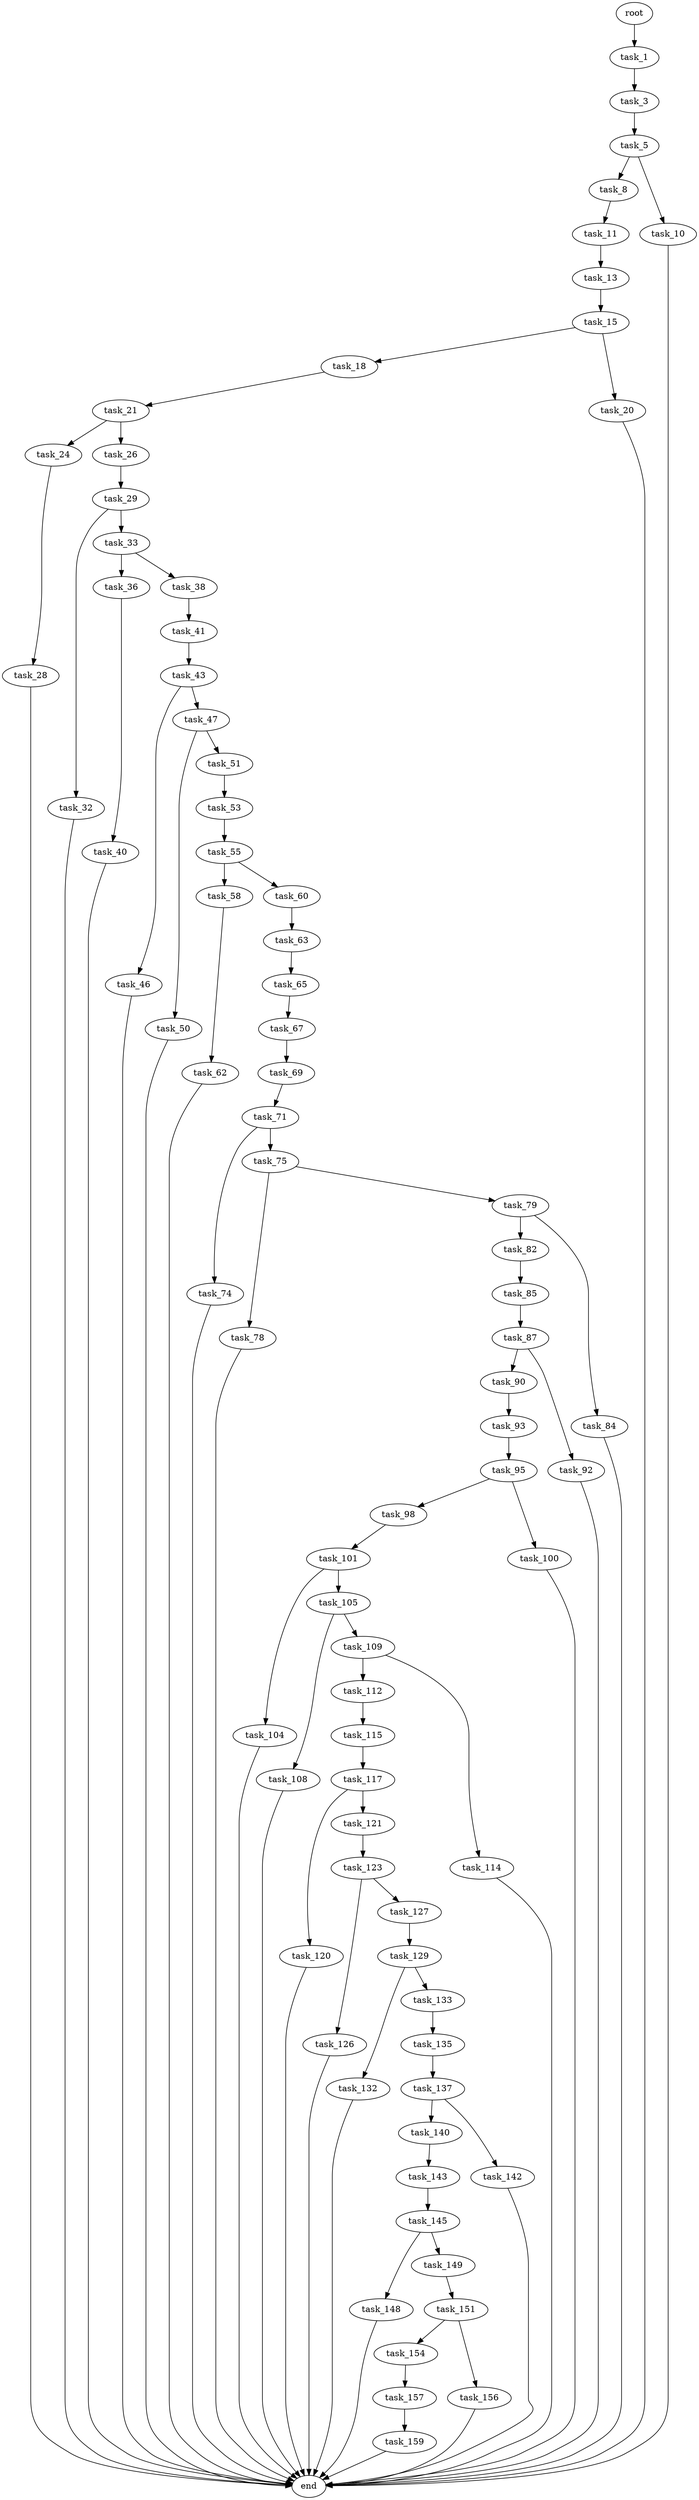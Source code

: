 digraph G {
  root [size="0.000000"];
  task_1 [size="4701014835.000000"];
  task_3 [size="525327819450.000000"];
  task_5 [size="8589934592.000000"];
  task_8 [size="804000286.000000"];
  task_10 [size="3138467482.000000"];
  task_11 [size="9346251870.000000"];
  end [size="0.000000"];
  task_13 [size="16981452795.000000"];
  task_15 [size="790049022048.000000"];
  task_18 [size="68719476736.000000"];
  task_20 [size="782757789696.000000"];
  task_21 [size="9653119809.000000"];
  task_24 [size="162215121900.000000"];
  task_26 [size="28991029248.000000"];
  task_28 [size="11405013022.000000"];
  task_29 [size="467878903981.000000"];
  task_32 [size="368293445632.000000"];
  task_33 [size="28991029248.000000"];
  task_36 [size="30469966128.000000"];
  task_38 [size="168507970620.000000"];
  task_40 [size="35111721774.000000"];
  task_41 [size="230613501311.000000"];
  task_43 [size="134217728000.000000"];
  task_46 [size="917464988430.000000"];
  task_47 [size="443263605103.000000"];
  task_50 [size="19118867539.000000"];
  task_51 [size="8589934592.000000"];
  task_53 [size="328335988036.000000"];
  task_55 [size="68719476736.000000"];
  task_58 [size="782757789696.000000"];
  task_60 [size="257604027058.000000"];
  task_62 [size="657654466664.000000"];
  task_63 [size="780909825072.000000"];
  task_65 [size="236071147990.000000"];
  task_67 [size="437225756996.000000"];
  task_69 [size="8589934592.000000"];
  task_71 [size="1073741824000.000000"];
  task_74 [size="1214520777.000000"];
  task_75 [size="231928233984.000000"];
  task_78 [size="28991029248.000000"];
  task_79 [size="782757789696.000000"];
  task_82 [size="782757789696.000000"];
  task_84 [size="319698589361.000000"];
  task_85 [size="68719476736.000000"];
  task_87 [size="1133902133302.000000"];
  task_90 [size="248611147064.000000"];
  task_92 [size="15996400825.000000"];
  task_93 [size="132636217752.000000"];
  task_95 [size="8589934592.000000"];
  task_98 [size="382892933072.000000"];
  task_100 [size="17353109082.000000"];
  task_101 [size="137702490180.000000"];
  task_104 [size="38839226782.000000"];
  task_105 [size="26296205203.000000"];
  task_108 [size="15642770880.000000"];
  task_109 [size="18667589947.000000"];
  task_112 [size="187458823358.000000"];
  task_114 [size="19759114204.000000"];
  task_115 [size="16056682686.000000"];
  task_117 [size="518413348938.000000"];
  task_120 [size="27394449257.000000"];
  task_121 [size="17972319619.000000"];
  task_123 [size="134217728000.000000"];
  task_126 [size="28991029248.000000"];
  task_127 [size="351961889154.000000"];
  task_129 [size="17569068024.000000"];
  task_132 [size="19321375151.000000"];
  task_133 [size="439499080.000000"];
  task_135 [size="3515123709.000000"];
  task_137 [size="790746393913.000000"];
  task_140 [size="1073741824000.000000"];
  task_142 [size="134217728000.000000"];
  task_143 [size="134217728000.000000"];
  task_145 [size="201354880239.000000"];
  task_148 [size="100683874140.000000"];
  task_149 [size="28991029248.000000"];
  task_151 [size="68719476736.000000"];
  task_154 [size="134217728000.000000"];
  task_156 [size="1182113838462.000000"];
  task_157 [size="1180057772.000000"];
  task_159 [size="2041755671.000000"];

  root -> task_1 [size="1.000000"];
  task_1 -> task_3 [size="209715200.000000"];
  task_3 -> task_5 [size="679477248.000000"];
  task_5 -> task_8 [size="33554432.000000"];
  task_5 -> task_10 [size="33554432.000000"];
  task_8 -> task_11 [size="33554432.000000"];
  task_10 -> end [size="1.000000"];
  task_11 -> task_13 [size="536870912.000000"];
  task_13 -> task_15 [size="679477248.000000"];
  task_15 -> task_18 [size="536870912.000000"];
  task_15 -> task_20 [size="536870912.000000"];
  task_18 -> task_21 [size="134217728.000000"];
  task_20 -> end [size="1.000000"];
  task_21 -> task_24 [size="33554432.000000"];
  task_21 -> task_26 [size="33554432.000000"];
  task_24 -> task_28 [size="536870912.000000"];
  task_26 -> task_29 [size="75497472.000000"];
  task_28 -> end [size="1.000000"];
  task_29 -> task_32 [size="411041792.000000"];
  task_29 -> task_33 [size="411041792.000000"];
  task_32 -> end [size="1.000000"];
  task_33 -> task_36 [size="75497472.000000"];
  task_33 -> task_38 [size="75497472.000000"];
  task_36 -> task_40 [size="838860800.000000"];
  task_38 -> task_41 [size="134217728.000000"];
  task_40 -> end [size="1.000000"];
  task_41 -> task_43 [size="411041792.000000"];
  task_43 -> task_46 [size="209715200.000000"];
  task_43 -> task_47 [size="209715200.000000"];
  task_46 -> end [size="1.000000"];
  task_47 -> task_50 [size="411041792.000000"];
  task_47 -> task_51 [size="411041792.000000"];
  task_50 -> end [size="1.000000"];
  task_51 -> task_53 [size="33554432.000000"];
  task_53 -> task_55 [size="301989888.000000"];
  task_55 -> task_58 [size="134217728.000000"];
  task_55 -> task_60 [size="134217728.000000"];
  task_58 -> task_62 [size="679477248.000000"];
  task_60 -> task_63 [size="301989888.000000"];
  task_62 -> end [size="1.000000"];
  task_63 -> task_65 [size="536870912.000000"];
  task_65 -> task_67 [size="411041792.000000"];
  task_67 -> task_69 [size="301989888.000000"];
  task_69 -> task_71 [size="33554432.000000"];
  task_71 -> task_74 [size="838860800.000000"];
  task_71 -> task_75 [size="838860800.000000"];
  task_74 -> end [size="1.000000"];
  task_75 -> task_78 [size="301989888.000000"];
  task_75 -> task_79 [size="301989888.000000"];
  task_78 -> end [size="1.000000"];
  task_79 -> task_82 [size="679477248.000000"];
  task_79 -> task_84 [size="679477248.000000"];
  task_82 -> task_85 [size="679477248.000000"];
  task_84 -> end [size="1.000000"];
  task_85 -> task_87 [size="134217728.000000"];
  task_87 -> task_90 [size="838860800.000000"];
  task_87 -> task_92 [size="838860800.000000"];
  task_90 -> task_93 [size="838860800.000000"];
  task_92 -> end [size="1.000000"];
  task_93 -> task_95 [size="134217728.000000"];
  task_95 -> task_98 [size="33554432.000000"];
  task_95 -> task_100 [size="33554432.000000"];
  task_98 -> task_101 [size="411041792.000000"];
  task_100 -> end [size="1.000000"];
  task_101 -> task_104 [size="134217728.000000"];
  task_101 -> task_105 [size="134217728.000000"];
  task_104 -> end [size="1.000000"];
  task_105 -> task_108 [size="411041792.000000"];
  task_105 -> task_109 [size="411041792.000000"];
  task_108 -> end [size="1.000000"];
  task_109 -> task_112 [size="301989888.000000"];
  task_109 -> task_114 [size="301989888.000000"];
  task_112 -> task_115 [size="411041792.000000"];
  task_114 -> end [size="1.000000"];
  task_115 -> task_117 [size="33554432.000000"];
  task_117 -> task_120 [size="411041792.000000"];
  task_117 -> task_121 [size="411041792.000000"];
  task_120 -> end [size="1.000000"];
  task_121 -> task_123 [size="411041792.000000"];
  task_123 -> task_126 [size="209715200.000000"];
  task_123 -> task_127 [size="209715200.000000"];
  task_126 -> end [size="1.000000"];
  task_127 -> task_129 [size="679477248.000000"];
  task_129 -> task_132 [size="411041792.000000"];
  task_129 -> task_133 [size="411041792.000000"];
  task_132 -> end [size="1.000000"];
  task_133 -> task_135 [size="33554432.000000"];
  task_135 -> task_137 [size="209715200.000000"];
  task_137 -> task_140 [size="838860800.000000"];
  task_137 -> task_142 [size="838860800.000000"];
  task_140 -> task_143 [size="838860800.000000"];
  task_142 -> end [size="1.000000"];
  task_143 -> task_145 [size="209715200.000000"];
  task_145 -> task_148 [size="301989888.000000"];
  task_145 -> task_149 [size="301989888.000000"];
  task_148 -> end [size="1.000000"];
  task_149 -> task_151 [size="75497472.000000"];
  task_151 -> task_154 [size="134217728.000000"];
  task_151 -> task_156 [size="134217728.000000"];
  task_154 -> task_157 [size="209715200.000000"];
  task_156 -> end [size="1.000000"];
  task_157 -> task_159 [size="33554432.000000"];
  task_159 -> end [size="1.000000"];
}
